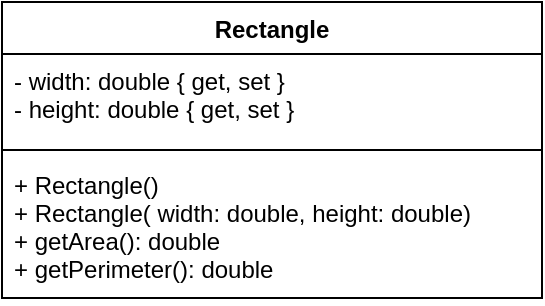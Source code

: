 <mxfile version="12.6.5" type="device"><diagram id="4tBGmrvPDt-gJAWgl3cp" name="Page-1"><mxGraphModel dx="1092" dy="799" grid="1" gridSize="10" guides="1" tooltips="1" connect="1" arrows="1" fold="1" page="1" pageScale="1" pageWidth="850" pageHeight="1100" math="0" shadow="0"><root><mxCell id="0"/><mxCell id="1" parent="0"/><mxCell id="AaTkGGo-OPILEsXwN20j-1" value="Rectangle" style="swimlane;fontStyle=1;align=center;verticalAlign=top;childLayout=stackLayout;horizontal=1;startSize=26;horizontalStack=0;resizeParent=1;resizeParentMax=0;resizeLast=0;collapsible=1;marginBottom=0;" vertex="1" parent="1"><mxGeometry x="40" y="40" width="270" height="148" as="geometry"/></mxCell><mxCell id="AaTkGGo-OPILEsXwN20j-2" value="- width: double { get, set }&#10;- height: double { get, set }" style="text;strokeColor=none;fillColor=none;align=left;verticalAlign=top;spacingLeft=4;spacingRight=4;overflow=hidden;rotatable=0;points=[[0,0.5],[1,0.5]];portConstraint=eastwest;" vertex="1" parent="AaTkGGo-OPILEsXwN20j-1"><mxGeometry y="26" width="270" height="44" as="geometry"/></mxCell><mxCell id="AaTkGGo-OPILEsXwN20j-3" value="" style="line;strokeWidth=1;fillColor=none;align=left;verticalAlign=middle;spacingTop=-1;spacingLeft=3;spacingRight=3;rotatable=0;labelPosition=right;points=[];portConstraint=eastwest;" vertex="1" parent="AaTkGGo-OPILEsXwN20j-1"><mxGeometry y="70" width="270" height="8" as="geometry"/></mxCell><mxCell id="AaTkGGo-OPILEsXwN20j-4" value="+ Rectangle()&#10;+ Rectangle( width: double, height: double)&#10;+ getArea(): double&#10;+ getPerimeter(): double" style="text;strokeColor=none;fillColor=none;align=left;verticalAlign=top;spacingLeft=4;spacingRight=4;overflow=hidden;rotatable=0;points=[[0,0.5],[1,0.5]];portConstraint=eastwest;" vertex="1" parent="AaTkGGo-OPILEsXwN20j-1"><mxGeometry y="78" width="270" height="70" as="geometry"/></mxCell></root></mxGraphModel></diagram></mxfile>